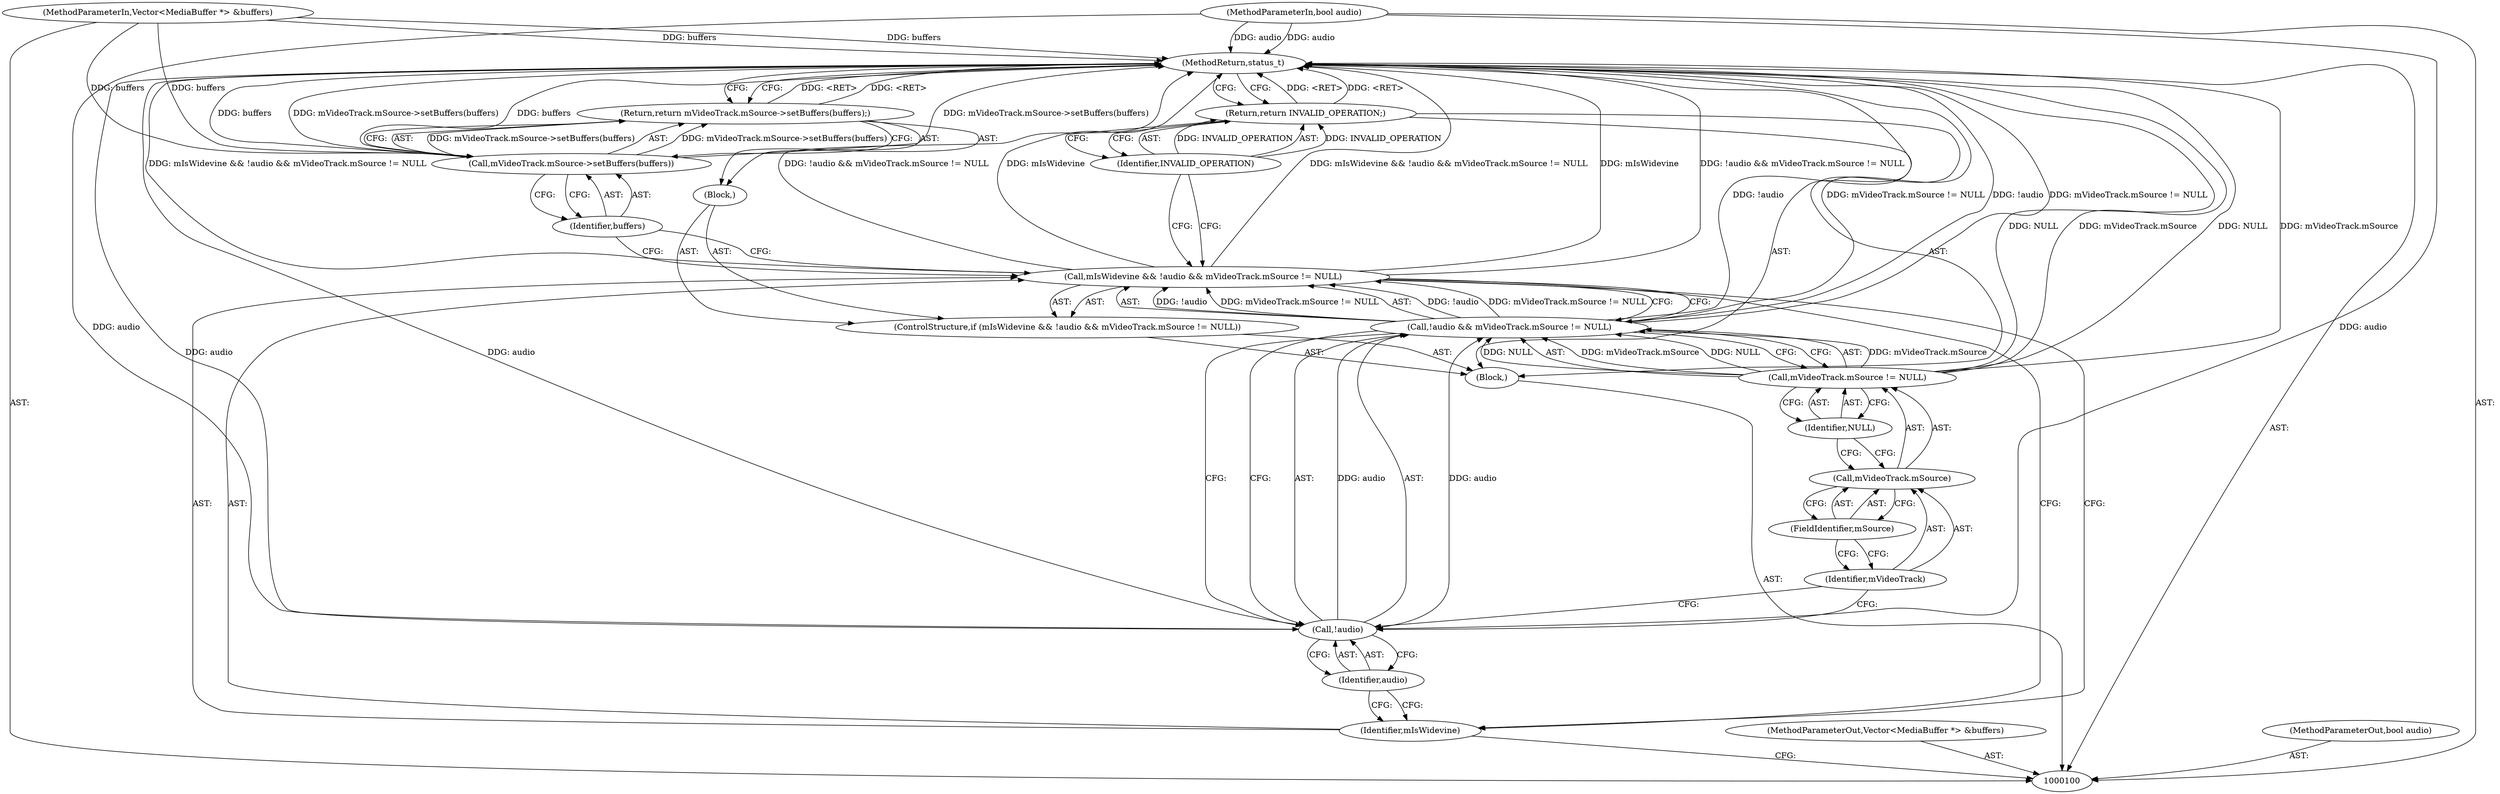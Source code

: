 digraph "0_Android_f81038006b4c59a5a148dcad887371206033c28f_0" {
"1000121" [label="(MethodReturn,status_t)"];
"1000102" [label="(MethodParameterIn,Vector<MediaBuffer *> &buffers)"];
"1000152" [label="(MethodParameterOut,Vector<MediaBuffer *> &buffers)"];
"1000103" [label="(Block,)"];
"1000101" [label="(MethodParameterIn,bool audio)"];
"1000151" [label="(MethodParameterOut,bool audio)"];
"1000107" [label="(Call,!audio && mVideoTrack.mSource != NULL)"];
"1000108" [label="(Call,!audio)"];
"1000109" [label="(Identifier,audio)"];
"1000110" [label="(Call,mVideoTrack.mSource != NULL)"];
"1000111" [label="(Call,mVideoTrack.mSource)"];
"1000112" [label="(Identifier,mVideoTrack)"];
"1000104" [label="(ControlStructure,if (mIsWidevine && !audio && mVideoTrack.mSource != NULL))"];
"1000113" [label="(FieldIdentifier,mSource)"];
"1000114" [label="(Identifier,NULL)"];
"1000115" [label="(Block,)"];
"1000105" [label="(Call,mIsWidevine && !audio && mVideoTrack.mSource != NULL)"];
"1000106" [label="(Identifier,mIsWidevine)"];
"1000117" [label="(Call,mVideoTrack.mSource->setBuffers(buffers))"];
"1000118" [label="(Identifier,buffers)"];
"1000116" [label="(Return,return mVideoTrack.mSource->setBuffers(buffers);)"];
"1000120" [label="(Identifier,INVALID_OPERATION)"];
"1000119" [label="(Return,return INVALID_OPERATION;)"];
"1000121" -> "1000100"  [label="AST: "];
"1000121" -> "1000116"  [label="CFG: "];
"1000121" -> "1000119"  [label="CFG: "];
"1000116" -> "1000121"  [label="DDG: <RET>"];
"1000117" -> "1000121"  [label="DDG: mVideoTrack.mSource->setBuffers(buffers)"];
"1000117" -> "1000121"  [label="DDG: buffers"];
"1000107" -> "1000121"  [label="DDG: !audio"];
"1000107" -> "1000121"  [label="DDG: mVideoTrack.mSource != NULL"];
"1000105" -> "1000121"  [label="DDG: !audio && mVideoTrack.mSource != NULL"];
"1000105" -> "1000121"  [label="DDG: mIsWidevine && !audio && mVideoTrack.mSource != NULL"];
"1000105" -> "1000121"  [label="DDG: mIsWidevine"];
"1000110" -> "1000121"  [label="DDG: NULL"];
"1000110" -> "1000121"  [label="DDG: mVideoTrack.mSource"];
"1000102" -> "1000121"  [label="DDG: buffers"];
"1000101" -> "1000121"  [label="DDG: audio"];
"1000108" -> "1000121"  [label="DDG: audio"];
"1000119" -> "1000121"  [label="DDG: <RET>"];
"1000102" -> "1000100"  [label="AST: "];
"1000102" -> "1000121"  [label="DDG: buffers"];
"1000102" -> "1000117"  [label="DDG: buffers"];
"1000152" -> "1000100"  [label="AST: "];
"1000103" -> "1000100"  [label="AST: "];
"1000104" -> "1000103"  [label="AST: "];
"1000119" -> "1000103"  [label="AST: "];
"1000101" -> "1000100"  [label="AST: "];
"1000101" -> "1000121"  [label="DDG: audio"];
"1000101" -> "1000108"  [label="DDG: audio"];
"1000151" -> "1000100"  [label="AST: "];
"1000107" -> "1000105"  [label="AST: "];
"1000107" -> "1000108"  [label="CFG: "];
"1000107" -> "1000110"  [label="CFG: "];
"1000108" -> "1000107"  [label="AST: "];
"1000110" -> "1000107"  [label="AST: "];
"1000105" -> "1000107"  [label="CFG: "];
"1000107" -> "1000121"  [label="DDG: !audio"];
"1000107" -> "1000121"  [label="DDG: mVideoTrack.mSource != NULL"];
"1000107" -> "1000105"  [label="DDG: !audio"];
"1000107" -> "1000105"  [label="DDG: mVideoTrack.mSource != NULL"];
"1000108" -> "1000107"  [label="DDG: audio"];
"1000110" -> "1000107"  [label="DDG: mVideoTrack.mSource"];
"1000110" -> "1000107"  [label="DDG: NULL"];
"1000108" -> "1000107"  [label="AST: "];
"1000108" -> "1000109"  [label="CFG: "];
"1000109" -> "1000108"  [label="AST: "];
"1000112" -> "1000108"  [label="CFG: "];
"1000107" -> "1000108"  [label="CFG: "];
"1000108" -> "1000121"  [label="DDG: audio"];
"1000108" -> "1000107"  [label="DDG: audio"];
"1000101" -> "1000108"  [label="DDG: audio"];
"1000109" -> "1000108"  [label="AST: "];
"1000109" -> "1000106"  [label="CFG: "];
"1000108" -> "1000109"  [label="CFG: "];
"1000110" -> "1000107"  [label="AST: "];
"1000110" -> "1000114"  [label="CFG: "];
"1000111" -> "1000110"  [label="AST: "];
"1000114" -> "1000110"  [label="AST: "];
"1000107" -> "1000110"  [label="CFG: "];
"1000110" -> "1000121"  [label="DDG: NULL"];
"1000110" -> "1000121"  [label="DDG: mVideoTrack.mSource"];
"1000110" -> "1000107"  [label="DDG: mVideoTrack.mSource"];
"1000110" -> "1000107"  [label="DDG: NULL"];
"1000111" -> "1000110"  [label="AST: "];
"1000111" -> "1000113"  [label="CFG: "];
"1000112" -> "1000111"  [label="AST: "];
"1000113" -> "1000111"  [label="AST: "];
"1000114" -> "1000111"  [label="CFG: "];
"1000112" -> "1000111"  [label="AST: "];
"1000112" -> "1000108"  [label="CFG: "];
"1000113" -> "1000112"  [label="CFG: "];
"1000104" -> "1000103"  [label="AST: "];
"1000105" -> "1000104"  [label="AST: "];
"1000115" -> "1000104"  [label="AST: "];
"1000113" -> "1000111"  [label="AST: "];
"1000113" -> "1000112"  [label="CFG: "];
"1000111" -> "1000113"  [label="CFG: "];
"1000114" -> "1000110"  [label="AST: "];
"1000114" -> "1000111"  [label="CFG: "];
"1000110" -> "1000114"  [label="CFG: "];
"1000115" -> "1000104"  [label="AST: "];
"1000116" -> "1000115"  [label="AST: "];
"1000105" -> "1000104"  [label="AST: "];
"1000105" -> "1000106"  [label="CFG: "];
"1000105" -> "1000107"  [label="CFG: "];
"1000106" -> "1000105"  [label="AST: "];
"1000107" -> "1000105"  [label="AST: "];
"1000118" -> "1000105"  [label="CFG: "];
"1000120" -> "1000105"  [label="CFG: "];
"1000105" -> "1000121"  [label="DDG: !audio && mVideoTrack.mSource != NULL"];
"1000105" -> "1000121"  [label="DDG: mIsWidevine && !audio && mVideoTrack.mSource != NULL"];
"1000105" -> "1000121"  [label="DDG: mIsWidevine"];
"1000107" -> "1000105"  [label="DDG: !audio"];
"1000107" -> "1000105"  [label="DDG: mVideoTrack.mSource != NULL"];
"1000106" -> "1000105"  [label="AST: "];
"1000106" -> "1000100"  [label="CFG: "];
"1000109" -> "1000106"  [label="CFG: "];
"1000105" -> "1000106"  [label="CFG: "];
"1000117" -> "1000116"  [label="AST: "];
"1000117" -> "1000118"  [label="CFG: "];
"1000118" -> "1000117"  [label="AST: "];
"1000116" -> "1000117"  [label="CFG: "];
"1000117" -> "1000121"  [label="DDG: mVideoTrack.mSource->setBuffers(buffers)"];
"1000117" -> "1000121"  [label="DDG: buffers"];
"1000117" -> "1000116"  [label="DDG: mVideoTrack.mSource->setBuffers(buffers)"];
"1000102" -> "1000117"  [label="DDG: buffers"];
"1000118" -> "1000117"  [label="AST: "];
"1000118" -> "1000105"  [label="CFG: "];
"1000117" -> "1000118"  [label="CFG: "];
"1000116" -> "1000115"  [label="AST: "];
"1000116" -> "1000117"  [label="CFG: "];
"1000117" -> "1000116"  [label="AST: "];
"1000121" -> "1000116"  [label="CFG: "];
"1000116" -> "1000121"  [label="DDG: <RET>"];
"1000117" -> "1000116"  [label="DDG: mVideoTrack.mSource->setBuffers(buffers)"];
"1000120" -> "1000119"  [label="AST: "];
"1000120" -> "1000105"  [label="CFG: "];
"1000119" -> "1000120"  [label="CFG: "];
"1000120" -> "1000119"  [label="DDG: INVALID_OPERATION"];
"1000119" -> "1000103"  [label="AST: "];
"1000119" -> "1000120"  [label="CFG: "];
"1000120" -> "1000119"  [label="AST: "];
"1000121" -> "1000119"  [label="CFG: "];
"1000119" -> "1000121"  [label="DDG: <RET>"];
"1000120" -> "1000119"  [label="DDG: INVALID_OPERATION"];
}
